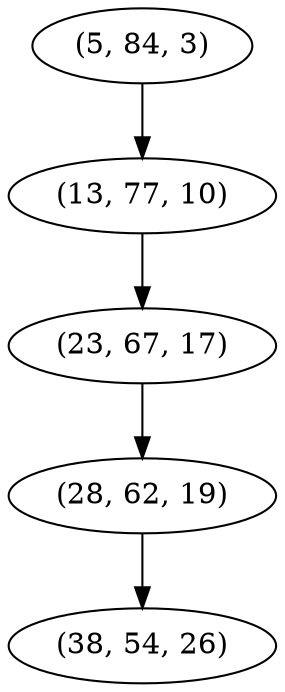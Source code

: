 digraph tree {
    "(5, 84, 3)";
    "(13, 77, 10)";
    "(23, 67, 17)";
    "(28, 62, 19)";
    "(38, 54, 26)";
    "(5, 84, 3)" -> "(13, 77, 10)";
    "(13, 77, 10)" -> "(23, 67, 17)";
    "(23, 67, 17)" -> "(28, 62, 19)";
    "(28, 62, 19)" -> "(38, 54, 26)";
}
